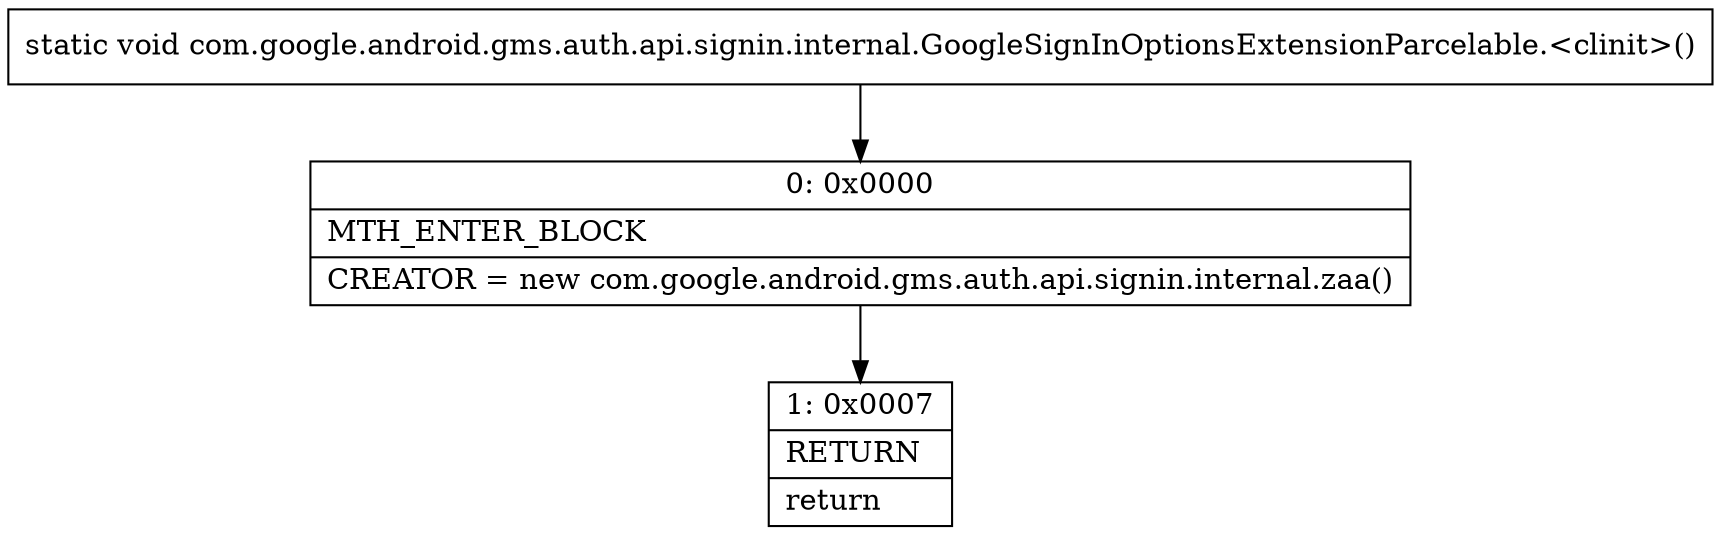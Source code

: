 digraph "CFG forcom.google.android.gms.auth.api.signin.internal.GoogleSignInOptionsExtensionParcelable.\<clinit\>()V" {
Node_0 [shape=record,label="{0\:\ 0x0000|MTH_ENTER_BLOCK\l|CREATOR = new com.google.android.gms.auth.api.signin.internal.zaa()\l}"];
Node_1 [shape=record,label="{1\:\ 0x0007|RETURN\l|return\l}"];
MethodNode[shape=record,label="{static void com.google.android.gms.auth.api.signin.internal.GoogleSignInOptionsExtensionParcelable.\<clinit\>() }"];
MethodNode -> Node_0;
Node_0 -> Node_1;
}

